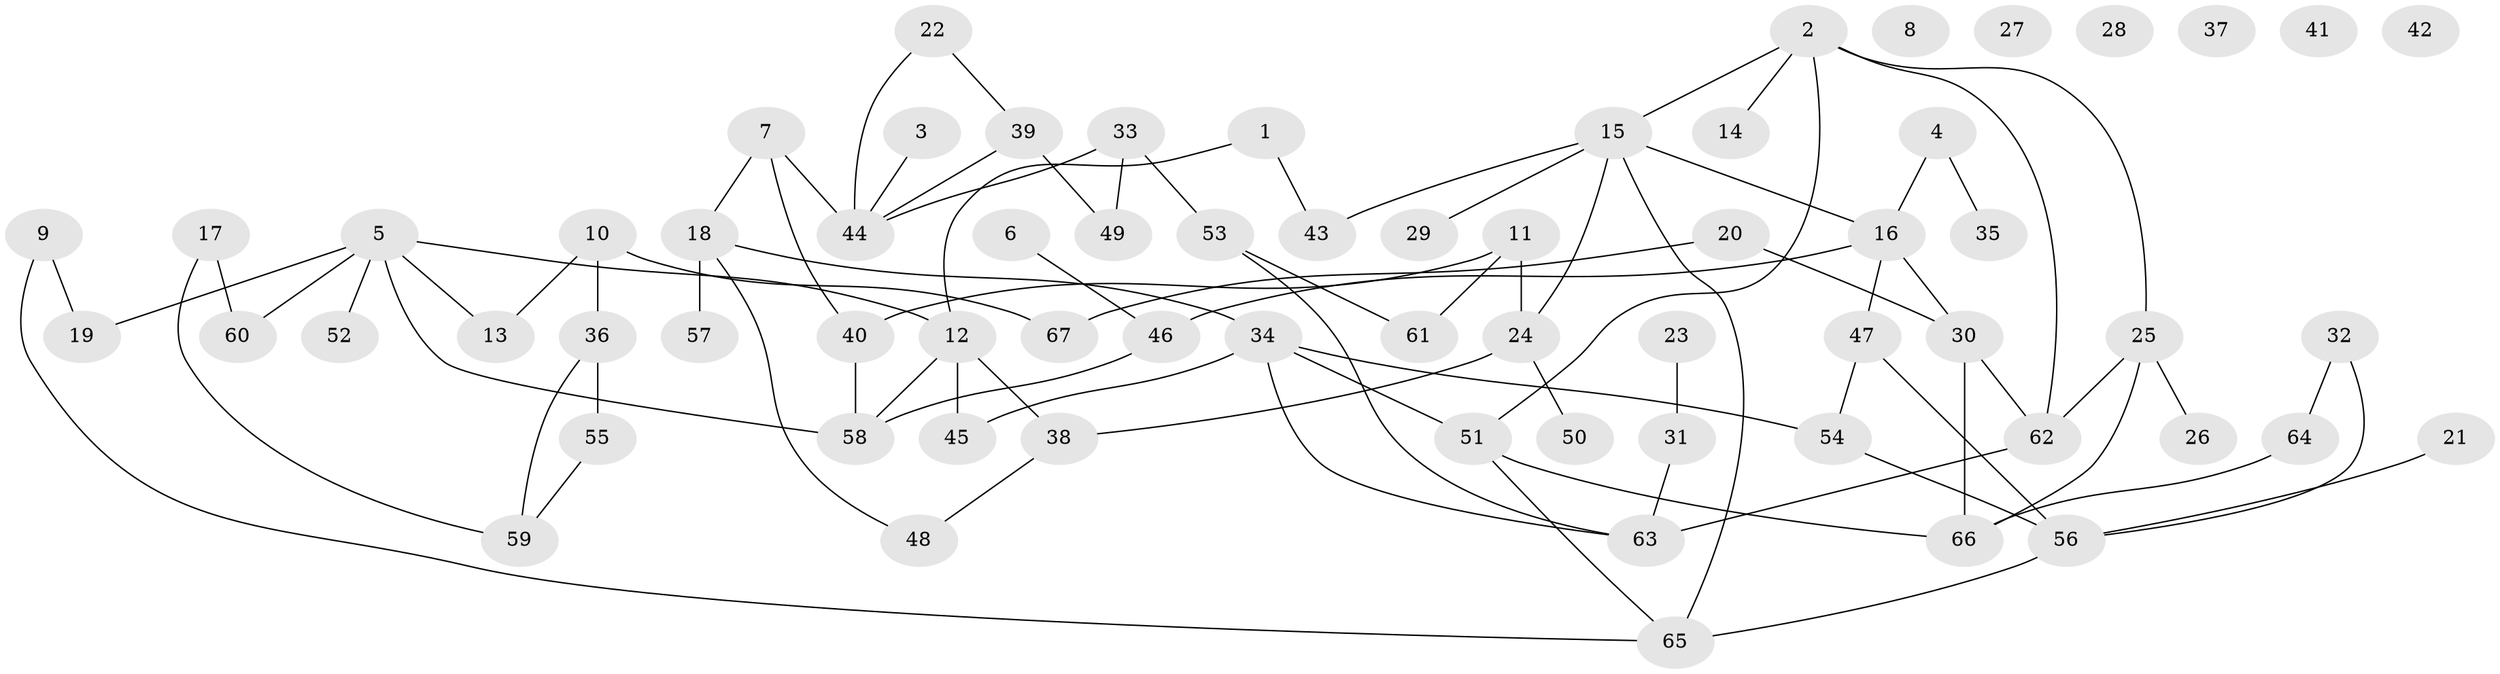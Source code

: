 // coarse degree distribution, {0: 0.3, 1: 0.45, 2: 0.2, 9: 0.05}
// Generated by graph-tools (version 1.1) at 2025/43/03/04/25 21:43:40]
// undirected, 67 vertices, 85 edges
graph export_dot {
graph [start="1"]
  node [color=gray90,style=filled];
  1;
  2;
  3;
  4;
  5;
  6;
  7;
  8;
  9;
  10;
  11;
  12;
  13;
  14;
  15;
  16;
  17;
  18;
  19;
  20;
  21;
  22;
  23;
  24;
  25;
  26;
  27;
  28;
  29;
  30;
  31;
  32;
  33;
  34;
  35;
  36;
  37;
  38;
  39;
  40;
  41;
  42;
  43;
  44;
  45;
  46;
  47;
  48;
  49;
  50;
  51;
  52;
  53;
  54;
  55;
  56;
  57;
  58;
  59;
  60;
  61;
  62;
  63;
  64;
  65;
  66;
  67;
  1 -- 12;
  1 -- 43;
  2 -- 14;
  2 -- 15;
  2 -- 25;
  2 -- 51;
  2 -- 62;
  3 -- 44;
  4 -- 16;
  4 -- 35;
  5 -- 12;
  5 -- 13;
  5 -- 19;
  5 -- 52;
  5 -- 58;
  5 -- 60;
  6 -- 46;
  7 -- 18;
  7 -- 40;
  7 -- 44;
  9 -- 19;
  9 -- 65;
  10 -- 13;
  10 -- 36;
  10 -- 67;
  11 -- 24;
  11 -- 40;
  11 -- 61;
  12 -- 38;
  12 -- 45;
  12 -- 58;
  15 -- 16;
  15 -- 24;
  15 -- 29;
  15 -- 43;
  15 -- 65;
  16 -- 30;
  16 -- 46;
  16 -- 47;
  17 -- 59;
  17 -- 60;
  18 -- 34;
  18 -- 48;
  18 -- 57;
  20 -- 30;
  20 -- 67;
  21 -- 56;
  22 -- 39;
  22 -- 44;
  23 -- 31;
  24 -- 38;
  24 -- 50;
  25 -- 26;
  25 -- 62;
  25 -- 66;
  30 -- 62;
  30 -- 66;
  31 -- 63;
  32 -- 56;
  32 -- 64;
  33 -- 44;
  33 -- 49;
  33 -- 53;
  34 -- 45;
  34 -- 51;
  34 -- 54;
  34 -- 63;
  36 -- 55;
  36 -- 59;
  38 -- 48;
  39 -- 44;
  39 -- 49;
  40 -- 58;
  46 -- 58;
  47 -- 54;
  47 -- 56;
  51 -- 65;
  51 -- 66;
  53 -- 61;
  53 -- 63;
  54 -- 56;
  55 -- 59;
  56 -- 65;
  62 -- 63;
  64 -- 66;
}
